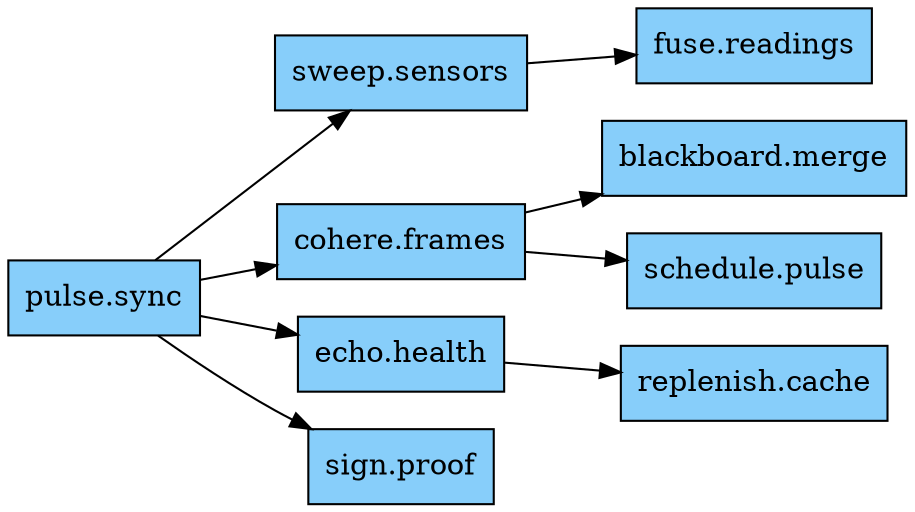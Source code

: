 digraph pulse {
    rankdir=LR;
    node [shape=box, style=filled, fillcolor=lightskyblue];
    
    "pulse.sync" -> "sweep.sensors";
    "pulse.sync" -> "cohere.frames";
    "pulse.sync" -> "echo.health";
    "pulse.sync" -> "sign.proof";
    "sweep.sensors" -> "fuse.readings";
    "cohere.frames" -> "blackboard.merge";
    "cohere.frames" -> "schedule.pulse";
    "echo.health" -> "replenish.cache";
}
